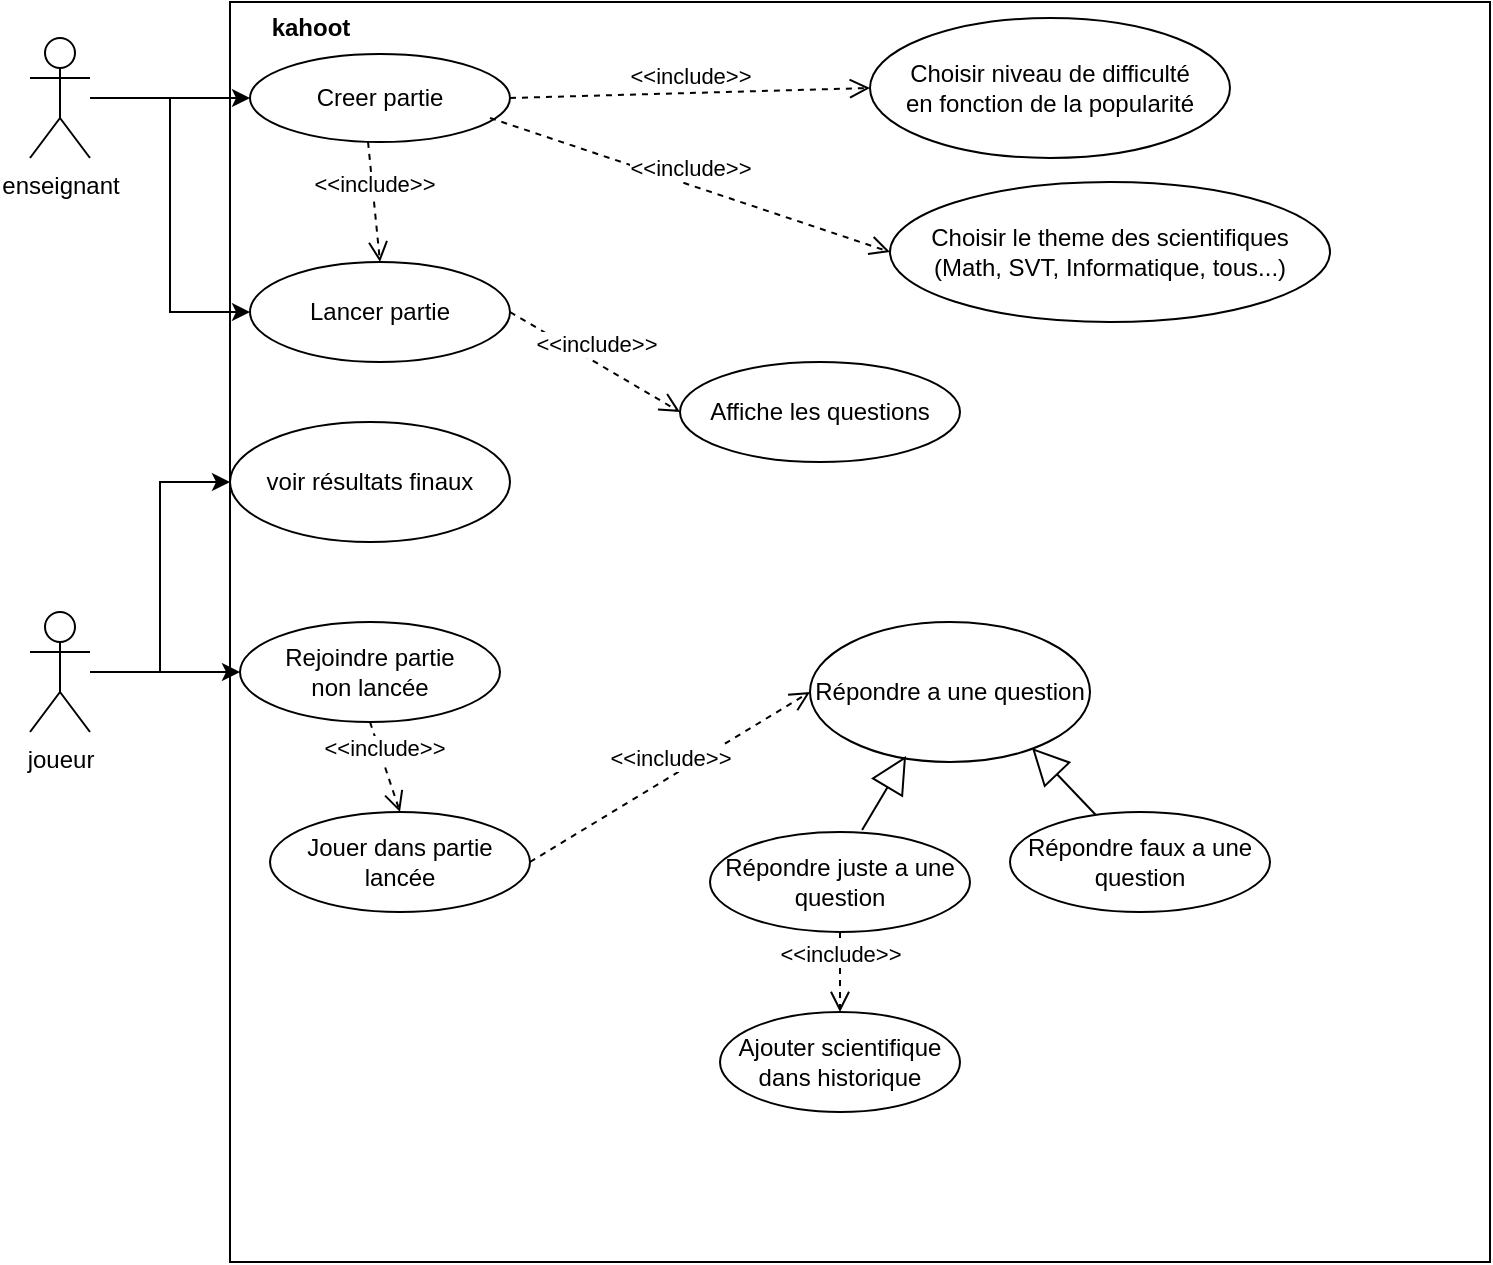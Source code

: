 <mxfile version="22.0.8" type="device">
  <diagram name="Page-1" id="jla4qwjFgwFRS1lIauP8">
    <mxGraphModel dx="1434" dy="764" grid="1" gridSize="10" guides="1" tooltips="1" connect="1" arrows="1" fold="1" page="1" pageScale="1" pageWidth="827" pageHeight="1169" math="0" shadow="0">
      <root>
        <mxCell id="0" />
        <mxCell id="1" parent="0" />
        <mxCell id="4sC6NxI0jN4h-IAwyfg9-5" value="" style="whiteSpace=wrap;html=1;aspect=fixed;movable=0;resizable=0;rotatable=0;deletable=0;editable=0;locked=1;connectable=0;" vertex="1" parent="1">
          <mxGeometry x="150" y="20" width="630" height="630" as="geometry" />
        </mxCell>
        <mxCell id="4sC6NxI0jN4h-IAwyfg9-18" style="edgeStyle=orthogonalEdgeStyle;rounded=0;orthogonalLoop=1;jettySize=auto;html=1;" edge="1" parent="1" source="4sC6NxI0jN4h-IAwyfg9-4" target="4sC6NxI0jN4h-IAwyfg9-7">
          <mxGeometry relative="1" as="geometry" />
        </mxCell>
        <mxCell id="4sC6NxI0jN4h-IAwyfg9-49" style="edgeStyle=orthogonalEdgeStyle;rounded=0;orthogonalLoop=1;jettySize=auto;html=1;entryX=1;entryY=0.5;entryDx=0;entryDy=0;" edge="1" parent="1" source="4sC6NxI0jN4h-IAwyfg9-4" target="4sC6NxI0jN4h-IAwyfg9-39">
          <mxGeometry relative="1" as="geometry" />
        </mxCell>
        <mxCell id="4sC6NxI0jN4h-IAwyfg9-4" value="enseignant" style="shape=umlActor;verticalLabelPosition=bottom;verticalAlign=top;html=1;outlineConnect=0;" vertex="1" parent="1">
          <mxGeometry x="50" y="38" width="30" height="60" as="geometry" />
        </mxCell>
        <mxCell id="4sC6NxI0jN4h-IAwyfg9-6" value="&lt;div&gt;kahoot&lt;/div&gt;" style="text;align=center;fontStyle=1;verticalAlign=middle;spacingLeft=3;spacingRight=3;strokeColor=none;rotatable=0;points=[[0,0.5],[1,0.5]];portConstraint=eastwest;html=1;" vertex="1" parent="1">
          <mxGeometry x="150" y="20" width="80" height="26" as="geometry" />
        </mxCell>
        <mxCell id="4sC6NxI0jN4h-IAwyfg9-7" value="Creer partie" style="ellipse;whiteSpace=wrap;html=1;" vertex="1" parent="1">
          <mxGeometry x="160" y="46" width="130" height="44" as="geometry" />
        </mxCell>
        <mxCell id="4sC6NxI0jN4h-IAwyfg9-10" value="&lt;div&gt;Choisir niveau de difficulté&lt;/div&gt;&lt;div&gt;en fonction de la popularité&lt;/div&gt;" style="ellipse;whiteSpace=wrap;html=1;" vertex="1" parent="1">
          <mxGeometry x="470" y="28" width="180" height="70" as="geometry" />
        </mxCell>
        <mxCell id="4sC6NxI0jN4h-IAwyfg9-11" value="&lt;div&gt;Choisir le theme des scientifiques&lt;/div&gt;&lt;div&gt;(Math, SVT, Informatique, tous...)&lt;/div&gt;" style="ellipse;whiteSpace=wrap;html=1;" vertex="1" parent="1">
          <mxGeometry x="480" y="110" width="220" height="70" as="geometry" />
        </mxCell>
        <mxCell id="4sC6NxI0jN4h-IAwyfg9-24" style="edgeStyle=orthogonalEdgeStyle;rounded=0;orthogonalLoop=1;jettySize=auto;html=1;entryX=0;entryY=0.5;entryDx=0;entryDy=0;" edge="1" parent="1" source="4sC6NxI0jN4h-IAwyfg9-19" target="4sC6NxI0jN4h-IAwyfg9-23">
          <mxGeometry relative="1" as="geometry" />
        </mxCell>
        <mxCell id="4sC6NxI0jN4h-IAwyfg9-48" style="edgeStyle=orthogonalEdgeStyle;rounded=0;orthogonalLoop=1;jettySize=auto;html=1;entryX=0;entryY=0.5;entryDx=0;entryDy=0;" edge="1" parent="1" source="4sC6NxI0jN4h-IAwyfg9-19" target="4sC6NxI0jN4h-IAwyfg9-46">
          <mxGeometry relative="1" as="geometry" />
        </mxCell>
        <mxCell id="4sC6NxI0jN4h-IAwyfg9-19" value="&lt;div&gt;joueur&lt;/div&gt;" style="shape=umlActor;verticalLabelPosition=bottom;verticalAlign=top;html=1;" vertex="1" parent="1">
          <mxGeometry x="50" y="325" width="30" height="60" as="geometry" />
        </mxCell>
        <mxCell id="4sC6NxI0jN4h-IAwyfg9-23" value="&lt;div&gt;Rejoindre partie&lt;/div&gt;&lt;div&gt;non lancée&lt;br&gt;&lt;/div&gt;" style="ellipse;whiteSpace=wrap;html=1;" vertex="1" parent="1">
          <mxGeometry x="155" y="330" width="130" height="50" as="geometry" />
        </mxCell>
        <mxCell id="4sC6NxI0jN4h-IAwyfg9-25" value="&lt;div&gt;Répondre a une question&lt;/div&gt;" style="ellipse;whiteSpace=wrap;html=1;" vertex="1" parent="1">
          <mxGeometry x="440" y="330" width="140" height="70" as="geometry" />
        </mxCell>
        <mxCell id="4sC6NxI0jN4h-IAwyfg9-26" value="&lt;div&gt;&amp;lt;&amp;lt;include&amp;gt;&amp;gt;&lt;/div&gt;" style="html=1;verticalAlign=bottom;endArrow=open;dashed=1;endSize=8;curved=0;rounded=0;entryX=0;entryY=0.5;entryDx=0;entryDy=0;exitX=1;exitY=0.5;exitDx=0;exitDy=0;" edge="1" parent="1" source="4sC6NxI0jN4h-IAwyfg9-40" target="4sC6NxI0jN4h-IAwyfg9-25">
          <mxGeometry relative="1" as="geometry">
            <mxPoint x="350" y="355" as="sourcePoint" />
            <mxPoint x="440" y="345" as="targetPoint" />
          </mxGeometry>
        </mxCell>
        <mxCell id="4sC6NxI0jN4h-IAwyfg9-27" value="&lt;div&gt;Répondre juste a une question&lt;/div&gt;" style="ellipse;whiteSpace=wrap;html=1;" vertex="1" parent="1">
          <mxGeometry x="390" y="435" width="130" height="50" as="geometry" />
        </mxCell>
        <mxCell id="4sC6NxI0jN4h-IAwyfg9-28" value="" style="endArrow=block;endSize=16;endFill=0;html=1;rounded=0;exitX=0.585;exitY=-0.02;exitDx=0;exitDy=0;exitPerimeter=0;entryX=0.343;entryY=0.957;entryDx=0;entryDy=0;entryPerimeter=0;" edge="1" parent="1" source="4sC6NxI0jN4h-IAwyfg9-27" target="4sC6NxI0jN4h-IAwyfg9-25">
          <mxGeometry width="160" relative="1" as="geometry">
            <mxPoint x="400" y="345" as="sourcePoint" />
            <mxPoint x="560" y="345" as="targetPoint" />
          </mxGeometry>
        </mxCell>
        <mxCell id="4sC6NxI0jN4h-IAwyfg9-29" value="&lt;div&gt;Répondre faux a une question&lt;/div&gt;" style="ellipse;whiteSpace=wrap;html=1;" vertex="1" parent="1">
          <mxGeometry x="540" y="425" width="130" height="50" as="geometry" />
        </mxCell>
        <mxCell id="4sC6NxI0jN4h-IAwyfg9-30" value="" style="endArrow=block;endSize=16;endFill=0;html=1;rounded=0;entryX=0.793;entryY=0.9;entryDx=0;entryDy=0;entryPerimeter=0;" edge="1" parent="1" source="4sC6NxI0jN4h-IAwyfg9-29" target="4sC6NxI0jN4h-IAwyfg9-25">
          <mxGeometry width="160" relative="1" as="geometry">
            <mxPoint x="476" y="444" as="sourcePoint" />
            <mxPoint x="498" y="397" as="targetPoint" />
            <Array as="points" />
          </mxGeometry>
        </mxCell>
        <mxCell id="4sC6NxI0jN4h-IAwyfg9-31" value="&lt;div&gt;Ajouter scientifique dans historique&lt;/div&gt;" style="ellipse;whiteSpace=wrap;html=1;" vertex="1" parent="1">
          <mxGeometry x="395" y="525" width="120" height="50" as="geometry" />
        </mxCell>
        <mxCell id="4sC6NxI0jN4h-IAwyfg9-33" value="&lt;div&gt;&amp;lt;&amp;lt;include&amp;gt;&amp;gt;&lt;/div&gt;" style="html=1;verticalAlign=bottom;endArrow=open;dashed=1;endSize=8;curved=0;rounded=0;entryX=0.5;entryY=0;entryDx=0;entryDy=0;exitX=0.5;exitY=1;exitDx=0;exitDy=0;" edge="1" parent="1" source="4sC6NxI0jN4h-IAwyfg9-27" target="4sC6NxI0jN4h-IAwyfg9-31">
          <mxGeometry relative="1" as="geometry">
            <mxPoint x="520" y="345" as="sourcePoint" />
            <mxPoint x="440" y="345" as="targetPoint" />
          </mxGeometry>
        </mxCell>
        <mxCell id="4sC6NxI0jN4h-IAwyfg9-34" value="&lt;div&gt;Affiche les questions&lt;br&gt;&lt;/div&gt;" style="ellipse;whiteSpace=wrap;html=1;" vertex="1" parent="1">
          <mxGeometry x="375" y="200" width="140" height="50" as="geometry" />
        </mxCell>
        <mxCell id="4sC6NxI0jN4h-IAwyfg9-36" value="&lt;div&gt;&amp;lt;&amp;lt;include&amp;gt;&amp;gt;&lt;/div&gt;" style="html=1;verticalAlign=bottom;endArrow=open;dashed=1;endSize=8;curved=0;rounded=0;exitX=0.454;exitY=1;exitDx=0;exitDy=0;exitPerimeter=0;entryX=0.5;entryY=1;entryDx=0;entryDy=0;" edge="1" parent="1" source="4sC6NxI0jN4h-IAwyfg9-7" target="4sC6NxI0jN4h-IAwyfg9-39">
          <mxGeometry relative="1" as="geometry">
            <mxPoint x="460" y="280" as="sourcePoint" />
            <mxPoint x="380" y="280" as="targetPoint" />
          </mxGeometry>
        </mxCell>
        <mxCell id="4sC6NxI0jN4h-IAwyfg9-37" value="&lt;div&gt;&amp;lt;&amp;lt;include&amp;gt;&amp;gt;&lt;/div&gt;" style="html=1;verticalAlign=bottom;endArrow=open;dashed=1;endSize=8;curved=0;rounded=0;entryX=0;entryY=0.5;entryDx=0;entryDy=0;exitX=0.923;exitY=0.727;exitDx=0;exitDy=0;exitPerimeter=0;" edge="1" parent="1" source="4sC6NxI0jN4h-IAwyfg9-7" target="4sC6NxI0jN4h-IAwyfg9-11">
          <mxGeometry relative="1" as="geometry">
            <mxPoint x="460" y="280" as="sourcePoint" />
            <mxPoint x="380" y="280" as="targetPoint" />
          </mxGeometry>
        </mxCell>
        <mxCell id="4sC6NxI0jN4h-IAwyfg9-38" value="&lt;div&gt;&amp;lt;&amp;lt;include&amp;gt;&amp;gt;&lt;/div&gt;" style="html=1;verticalAlign=bottom;endArrow=open;dashed=1;endSize=8;curved=0;rounded=0;entryX=0;entryY=0.5;entryDx=0;entryDy=0;exitX=1;exitY=0.5;exitDx=0;exitDy=0;" edge="1" parent="1" source="4sC6NxI0jN4h-IAwyfg9-7" target="4sC6NxI0jN4h-IAwyfg9-10">
          <mxGeometry relative="1" as="geometry">
            <mxPoint x="460" y="280" as="sourcePoint" />
            <mxPoint x="380" y="280" as="targetPoint" />
          </mxGeometry>
        </mxCell>
        <mxCell id="4sC6NxI0jN4h-IAwyfg9-39" value="&lt;div&gt;Lancer partie&lt;/div&gt;" style="ellipse;whiteSpace=wrap;html=1;direction=west;" vertex="1" parent="1">
          <mxGeometry x="160" y="150" width="130" height="50" as="geometry" />
        </mxCell>
        <mxCell id="4sC6NxI0jN4h-IAwyfg9-40" value="Jouer dans partie lancée" style="ellipse;whiteSpace=wrap;html=1;" vertex="1" parent="1">
          <mxGeometry x="170" y="425" width="130" height="50" as="geometry" />
        </mxCell>
        <mxCell id="4sC6NxI0jN4h-IAwyfg9-42" value="&amp;lt;&amp;lt;include&amp;gt;&amp;gt;" style="html=1;verticalAlign=bottom;endArrow=open;dashed=1;endSize=8;curved=0;rounded=0;entryX=0;entryY=0.5;entryDx=0;entryDy=0;exitX=0;exitY=0.5;exitDx=0;exitDy=0;" edge="1" parent="1" source="4sC6NxI0jN4h-IAwyfg9-39" target="4sC6NxI0jN4h-IAwyfg9-34">
          <mxGeometry relative="1" as="geometry">
            <mxPoint x="460" y="280" as="sourcePoint" />
            <mxPoint x="380" y="280" as="targetPoint" />
          </mxGeometry>
        </mxCell>
        <mxCell id="4sC6NxI0jN4h-IAwyfg9-44" value="&amp;lt;&amp;lt;include&amp;gt;&amp;gt;" style="html=1;verticalAlign=bottom;endArrow=open;dashed=1;endSize=8;curved=0;rounded=0;exitX=0.5;exitY=1;exitDx=0;exitDy=0;entryX=0.5;entryY=0;entryDx=0;entryDy=0;" edge="1" parent="1" source="4sC6NxI0jN4h-IAwyfg9-23" target="4sC6NxI0jN4h-IAwyfg9-40">
          <mxGeometry relative="1" as="geometry">
            <mxPoint x="460" y="280" as="sourcePoint" />
            <mxPoint x="230" y="390" as="targetPoint" />
          </mxGeometry>
        </mxCell>
        <mxCell id="4sC6NxI0jN4h-IAwyfg9-46" value="voir résultats finaux" style="ellipse;whiteSpace=wrap;html=1;" vertex="1" parent="1">
          <mxGeometry x="150" y="230" width="140" height="60" as="geometry" />
        </mxCell>
      </root>
    </mxGraphModel>
  </diagram>
</mxfile>
